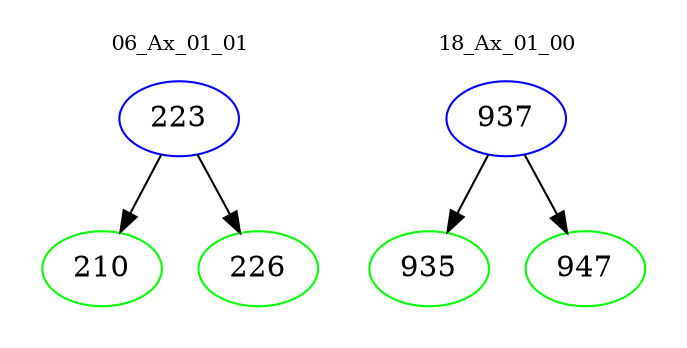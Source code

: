 digraph{
subgraph cluster_0 {
color = white
label = "06_Ax_01_01";
fontsize=10;
T0_223 [label="223", color="blue"]
T0_223 -> T0_210 [color="black"]
T0_210 [label="210", color="green"]
T0_223 -> T0_226 [color="black"]
T0_226 [label="226", color="green"]
}
subgraph cluster_1 {
color = white
label = "18_Ax_01_00";
fontsize=10;
T1_937 [label="937", color="blue"]
T1_937 -> T1_935 [color="black"]
T1_935 [label="935", color="green"]
T1_937 -> T1_947 [color="black"]
T1_947 [label="947", color="green"]
}
}
